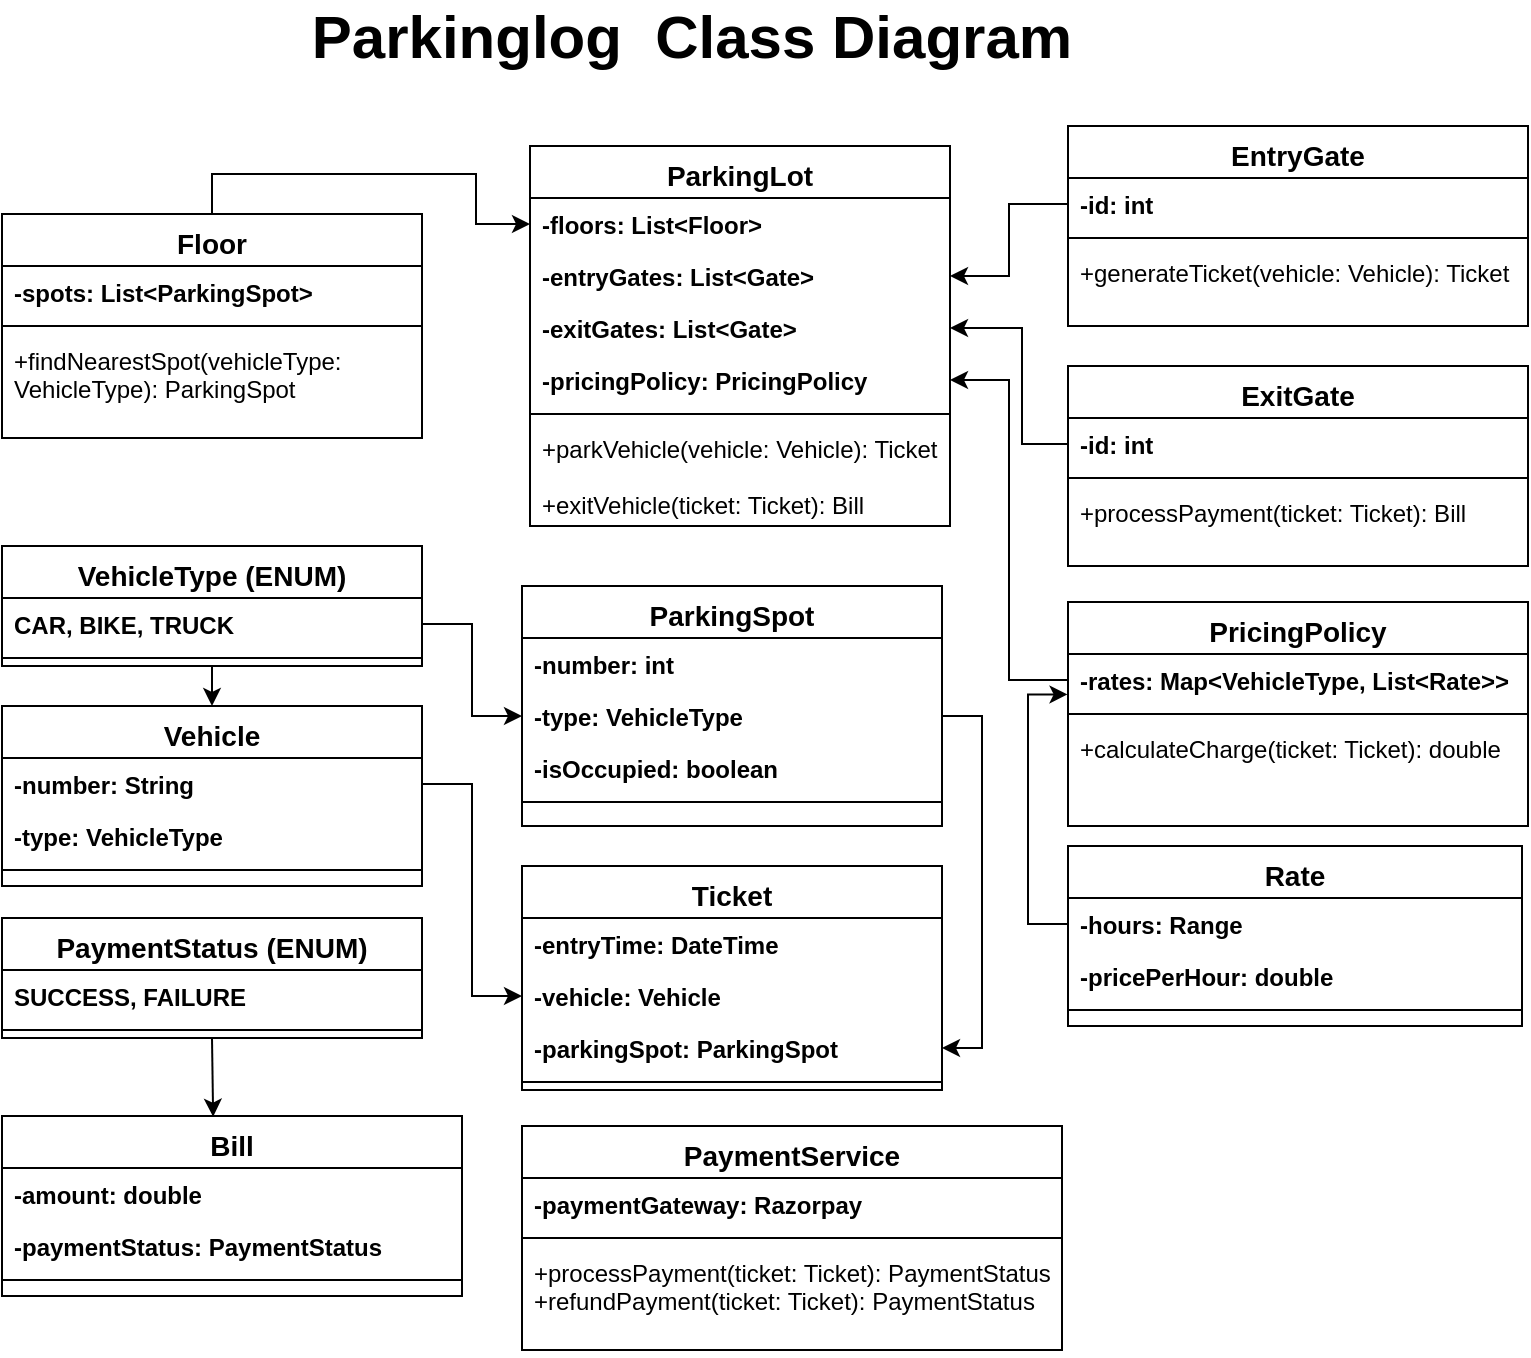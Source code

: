<mxfile version="24.7.6">
  <diagram id="C5RBs43oDa-KdzZeNtuy" name="Page-1">
    <mxGraphModel dx="1500" dy="796" grid="1" gridSize="10" guides="1" tooltips="1" connect="1" arrows="1" fold="1" page="1" pageScale="1" pageWidth="827" pageHeight="1169" math="0" shadow="0">
      <root>
        <mxCell id="WIyWlLk6GJQsqaUBKTNV-0" />
        <mxCell id="WIyWlLk6GJQsqaUBKTNV-1" parent="WIyWlLk6GJQsqaUBKTNV-0" />
        <mxCell id="zkfFHV4jXpPFQw0GAbJ--0" value="ParkingLot" style="swimlane;fontStyle=1;align=center;verticalAlign=top;childLayout=stackLayout;horizontal=1;startSize=26;horizontalStack=0;resizeParent=1;resizeLast=0;collapsible=1;marginBottom=0;rounded=0;shadow=0;strokeWidth=1;fontSize=14;" parent="WIyWlLk6GJQsqaUBKTNV-1" vertex="1">
          <mxGeometry x="294" y="100" width="210" height="190" as="geometry">
            <mxRectangle x="230" y="140" width="160" height="26" as="alternateBounds" />
          </mxGeometry>
        </mxCell>
        <mxCell id="zkfFHV4jXpPFQw0GAbJ--1" value="-floors: List&lt;Floor&gt; " style="text;align=left;verticalAlign=top;spacingLeft=4;spacingRight=4;overflow=hidden;rotatable=0;points=[[0,0.5],[1,0.5]];portConstraint=eastwest;fontStyle=1" parent="zkfFHV4jXpPFQw0GAbJ--0" vertex="1">
          <mxGeometry y="26" width="210" height="26" as="geometry" />
        </mxCell>
        <mxCell id="zkfFHV4jXpPFQw0GAbJ--2" value="-entryGates: List&lt;Gate&gt;" style="text;align=left;verticalAlign=top;spacingLeft=4;spacingRight=4;overflow=hidden;rotatable=0;points=[[0,0.5],[1,0.5]];portConstraint=eastwest;rounded=0;shadow=0;html=0;fontStyle=1" parent="zkfFHV4jXpPFQw0GAbJ--0" vertex="1">
          <mxGeometry y="52" width="210" height="26" as="geometry" />
        </mxCell>
        <mxCell id="zkfFHV4jXpPFQw0GAbJ--3" value="-exitGates: List&lt;Gate&gt;  " style="text;align=left;verticalAlign=top;spacingLeft=4;spacingRight=4;overflow=hidden;rotatable=0;points=[[0,0.5],[1,0.5]];portConstraint=eastwest;rounded=0;shadow=0;html=0;fontStyle=1" parent="zkfFHV4jXpPFQw0GAbJ--0" vertex="1">
          <mxGeometry y="78" width="210" height="26" as="geometry" />
        </mxCell>
        <mxCell id="4GC-tnCzy-OKuHNRi4nL-4" value="-pricingPolicy: PricingPolicy " style="text;align=left;verticalAlign=top;spacingLeft=4;spacingRight=4;overflow=hidden;rotatable=0;points=[[0,0.5],[1,0.5]];portConstraint=eastwest;rounded=0;shadow=0;html=0;fontStyle=1" vertex="1" parent="zkfFHV4jXpPFQw0GAbJ--0">
          <mxGeometry y="104" width="210" height="26" as="geometry" />
        </mxCell>
        <mxCell id="zkfFHV4jXpPFQw0GAbJ--4" value="" style="line;html=1;strokeWidth=1;align=left;verticalAlign=middle;spacingTop=-1;spacingLeft=3;spacingRight=3;rotatable=0;labelPosition=right;points=[];portConstraint=eastwest;" parent="zkfFHV4jXpPFQw0GAbJ--0" vertex="1">
          <mxGeometry y="130" width="210" height="8" as="geometry" />
        </mxCell>
        <mxCell id="zkfFHV4jXpPFQw0GAbJ--5" value="+parkVehicle(vehicle: Vehicle): Ticket&#xa;&#xa;+exitVehicle(ticket: Ticket): Bill" style="text;align=left;verticalAlign=top;spacingLeft=4;spacingRight=4;overflow=hidden;rotatable=0;points=[[0,0.5],[1,0.5]];portConstraint=eastwest;" parent="zkfFHV4jXpPFQw0GAbJ--0" vertex="1">
          <mxGeometry y="138" width="210" height="52" as="geometry" />
        </mxCell>
        <mxCell id="4GC-tnCzy-OKuHNRi4nL-61" style="edgeStyle=orthogonalEdgeStyle;rounded=0;orthogonalLoop=1;jettySize=auto;html=1;exitX=0.5;exitY=0;exitDx=0;exitDy=0;entryX=0;entryY=0.5;entryDx=0;entryDy=0;" edge="1" parent="WIyWlLk6GJQsqaUBKTNV-1" source="4GC-tnCzy-OKuHNRi4nL-5" target="zkfFHV4jXpPFQw0GAbJ--1">
          <mxGeometry relative="1" as="geometry" />
        </mxCell>
        <mxCell id="4GC-tnCzy-OKuHNRi4nL-5" value="Floor" style="swimlane;fontStyle=1;align=center;verticalAlign=top;childLayout=stackLayout;horizontal=1;startSize=26;horizontalStack=0;resizeParent=1;resizeLast=0;collapsible=1;marginBottom=0;rounded=0;shadow=0;strokeWidth=1;fontSize=14;" vertex="1" parent="WIyWlLk6GJQsqaUBKTNV-1">
          <mxGeometry x="30" y="134" width="210" height="112" as="geometry">
            <mxRectangle x="230" y="140" width="160" height="26" as="alternateBounds" />
          </mxGeometry>
        </mxCell>
        <mxCell id="4GC-tnCzy-OKuHNRi4nL-6" value="-spots: List&lt;ParkingSpot&gt;  &#xa;" style="text;align=left;verticalAlign=top;spacingLeft=4;spacingRight=4;overflow=hidden;rotatable=0;points=[[0,0.5],[1,0.5]];portConstraint=eastwest;fontStyle=1" vertex="1" parent="4GC-tnCzy-OKuHNRi4nL-5">
          <mxGeometry y="26" width="210" height="26" as="geometry" />
        </mxCell>
        <mxCell id="4GC-tnCzy-OKuHNRi4nL-10" value="" style="line;html=1;strokeWidth=1;align=left;verticalAlign=middle;spacingTop=-1;spacingLeft=3;spacingRight=3;rotatable=0;labelPosition=right;points=[];portConstraint=eastwest;" vertex="1" parent="4GC-tnCzy-OKuHNRi4nL-5">
          <mxGeometry y="52" width="210" height="8" as="geometry" />
        </mxCell>
        <mxCell id="4GC-tnCzy-OKuHNRi4nL-11" value="+findNearestSpot(vehicleType: &#xa;VehicleType): ParkingSpot" style="text;align=left;verticalAlign=top;spacingLeft=4;spacingRight=4;overflow=hidden;rotatable=0;points=[[0,0.5],[1,0.5]];portConstraint=eastwest;" vertex="1" parent="4GC-tnCzy-OKuHNRi4nL-5">
          <mxGeometry y="60" width="210" height="52" as="geometry" />
        </mxCell>
        <mxCell id="4GC-tnCzy-OKuHNRi4nL-12" value="ParkingSpot" style="swimlane;fontStyle=1;align=center;verticalAlign=top;childLayout=stackLayout;horizontal=1;startSize=26;horizontalStack=0;resizeParent=1;resizeLast=0;collapsible=1;marginBottom=0;rounded=0;shadow=0;strokeWidth=1;fontSize=14;" vertex="1" parent="WIyWlLk6GJQsqaUBKTNV-1">
          <mxGeometry x="290" y="320" width="210" height="120" as="geometry">
            <mxRectangle x="230" y="140" width="160" height="26" as="alternateBounds" />
          </mxGeometry>
        </mxCell>
        <mxCell id="4GC-tnCzy-OKuHNRi4nL-13" value="-number: int" style="text;align=left;verticalAlign=top;spacingLeft=4;spacingRight=4;overflow=hidden;rotatable=0;points=[[0,0.5],[1,0.5]];portConstraint=eastwest;fontStyle=1" vertex="1" parent="4GC-tnCzy-OKuHNRi4nL-12">
          <mxGeometry y="26" width="210" height="26" as="geometry" />
        </mxCell>
        <mxCell id="4GC-tnCzy-OKuHNRi4nL-14" value="-type: VehicleType" style="text;align=left;verticalAlign=top;spacingLeft=4;spacingRight=4;overflow=hidden;rotatable=0;points=[[0,0.5],[1,0.5]];portConstraint=eastwest;rounded=0;shadow=0;html=0;fontStyle=1" vertex="1" parent="4GC-tnCzy-OKuHNRi4nL-12">
          <mxGeometry y="52" width="210" height="26" as="geometry" />
        </mxCell>
        <mxCell id="4GC-tnCzy-OKuHNRi4nL-15" value="-isOccupied: boolean" style="text;align=left;verticalAlign=top;spacingLeft=4;spacingRight=4;overflow=hidden;rotatable=0;points=[[0,0.5],[1,0.5]];portConstraint=eastwest;rounded=0;shadow=0;html=0;fontStyle=1" vertex="1" parent="4GC-tnCzy-OKuHNRi4nL-12">
          <mxGeometry y="78" width="210" height="26" as="geometry" />
        </mxCell>
        <mxCell id="4GC-tnCzy-OKuHNRi4nL-17" value="" style="line;html=1;strokeWidth=1;align=left;verticalAlign=middle;spacingTop=-1;spacingLeft=3;spacingRight=3;rotatable=0;labelPosition=right;points=[];portConstraint=eastwest;" vertex="1" parent="4GC-tnCzy-OKuHNRi4nL-12">
          <mxGeometry y="104" width="210" height="8" as="geometry" />
        </mxCell>
        <mxCell id="4GC-tnCzy-OKuHNRi4nL-19" value="EntryGate" style="swimlane;fontStyle=1;align=center;verticalAlign=top;childLayout=stackLayout;horizontal=1;startSize=26;horizontalStack=0;resizeParent=1;resizeLast=0;collapsible=1;marginBottom=0;rounded=0;shadow=0;strokeWidth=1;fontSize=14;" vertex="1" parent="WIyWlLk6GJQsqaUBKTNV-1">
          <mxGeometry x="563" y="90" width="230" height="100" as="geometry">
            <mxRectangle x="230" y="140" width="160" height="26" as="alternateBounds" />
          </mxGeometry>
        </mxCell>
        <mxCell id="4GC-tnCzy-OKuHNRi4nL-20" value="-id: int  &#xa;" style="text;align=left;verticalAlign=top;spacingLeft=4;spacingRight=4;overflow=hidden;rotatable=0;points=[[0,0.5],[1,0.5]];portConstraint=eastwest;fontStyle=1" vertex="1" parent="4GC-tnCzy-OKuHNRi4nL-19">
          <mxGeometry y="26" width="230" height="26" as="geometry" />
        </mxCell>
        <mxCell id="4GC-tnCzy-OKuHNRi4nL-21" value="" style="line;html=1;strokeWidth=1;align=left;verticalAlign=middle;spacingTop=-1;spacingLeft=3;spacingRight=3;rotatable=0;labelPosition=right;points=[];portConstraint=eastwest;" vertex="1" parent="4GC-tnCzy-OKuHNRi4nL-19">
          <mxGeometry y="52" width="230" height="8" as="geometry" />
        </mxCell>
        <mxCell id="4GC-tnCzy-OKuHNRi4nL-22" value="+generateTicket(vehicle: Vehicle): Ticket" style="text;align=left;verticalAlign=top;spacingLeft=4;spacingRight=4;overflow=hidden;rotatable=0;points=[[0,0.5],[1,0.5]];portConstraint=eastwest;" vertex="1" parent="4GC-tnCzy-OKuHNRi4nL-19">
          <mxGeometry y="60" width="230" height="40" as="geometry" />
        </mxCell>
        <mxCell id="4GC-tnCzy-OKuHNRi4nL-23" value="ExitGate" style="swimlane;fontStyle=1;align=center;verticalAlign=top;childLayout=stackLayout;horizontal=1;startSize=26;horizontalStack=0;resizeParent=1;resizeLast=0;collapsible=1;marginBottom=0;rounded=0;shadow=0;strokeWidth=1;fontSize=14;" vertex="1" parent="WIyWlLk6GJQsqaUBKTNV-1">
          <mxGeometry x="563" y="210" width="230" height="100" as="geometry">
            <mxRectangle x="230" y="140" width="160" height="26" as="alternateBounds" />
          </mxGeometry>
        </mxCell>
        <mxCell id="4GC-tnCzy-OKuHNRi4nL-24" value="-id: int  &#xa;" style="text;align=left;verticalAlign=top;spacingLeft=4;spacingRight=4;overflow=hidden;rotatable=0;points=[[0,0.5],[1,0.5]];portConstraint=eastwest;fontStyle=1" vertex="1" parent="4GC-tnCzy-OKuHNRi4nL-23">
          <mxGeometry y="26" width="230" height="26" as="geometry" />
        </mxCell>
        <mxCell id="4GC-tnCzy-OKuHNRi4nL-25" value="" style="line;html=1;strokeWidth=1;align=left;verticalAlign=middle;spacingTop=-1;spacingLeft=3;spacingRight=3;rotatable=0;labelPosition=right;points=[];portConstraint=eastwest;" vertex="1" parent="4GC-tnCzy-OKuHNRi4nL-23">
          <mxGeometry y="52" width="230" height="8" as="geometry" />
        </mxCell>
        <mxCell id="4GC-tnCzy-OKuHNRi4nL-26" value="+processPayment(ticket: Ticket): Bill " style="text;align=left;verticalAlign=top;spacingLeft=4;spacingRight=4;overflow=hidden;rotatable=0;points=[[0,0.5],[1,0.5]];portConstraint=eastwest;" vertex="1" parent="4GC-tnCzy-OKuHNRi4nL-23">
          <mxGeometry y="60" width="230" height="40" as="geometry" />
        </mxCell>
        <mxCell id="4GC-tnCzy-OKuHNRi4nL-27" value="Vehicle" style="swimlane;fontStyle=1;align=center;verticalAlign=top;childLayout=stackLayout;horizontal=1;startSize=26;horizontalStack=0;resizeParent=1;resizeLast=0;collapsible=1;marginBottom=0;rounded=0;shadow=0;strokeWidth=1;fontSize=14;" vertex="1" parent="WIyWlLk6GJQsqaUBKTNV-1">
          <mxGeometry x="30" y="380" width="210" height="90" as="geometry">
            <mxRectangle x="230" y="140" width="160" height="26" as="alternateBounds" />
          </mxGeometry>
        </mxCell>
        <mxCell id="4GC-tnCzy-OKuHNRi4nL-28" value="-number: String  &#xa;" style="text;align=left;verticalAlign=top;spacingLeft=4;spacingRight=4;overflow=hidden;rotatable=0;points=[[0,0.5],[1,0.5]];portConstraint=eastwest;fontStyle=1" vertex="1" parent="4GC-tnCzy-OKuHNRi4nL-27">
          <mxGeometry y="26" width="210" height="26" as="geometry" />
        </mxCell>
        <mxCell id="4GC-tnCzy-OKuHNRi4nL-31" value="-type: VehicleType &#xa;" style="text;align=left;verticalAlign=top;spacingLeft=4;spacingRight=4;overflow=hidden;rotatable=0;points=[[0,0.5],[1,0.5]];portConstraint=eastwest;fontStyle=1" vertex="1" parent="4GC-tnCzy-OKuHNRi4nL-27">
          <mxGeometry y="52" width="210" height="26" as="geometry" />
        </mxCell>
        <mxCell id="4GC-tnCzy-OKuHNRi4nL-29" value="" style="line;html=1;strokeWidth=1;align=left;verticalAlign=middle;spacingTop=-1;spacingLeft=3;spacingRight=3;rotatable=0;labelPosition=right;points=[];portConstraint=eastwest;" vertex="1" parent="4GC-tnCzy-OKuHNRi4nL-27">
          <mxGeometry y="78" width="210" height="8" as="geometry" />
        </mxCell>
        <mxCell id="4GC-tnCzy-OKuHNRi4nL-32" value="Ticket" style="swimlane;fontStyle=1;align=center;verticalAlign=top;childLayout=stackLayout;horizontal=1;startSize=26;horizontalStack=0;resizeParent=1;resizeLast=0;collapsible=1;marginBottom=0;rounded=0;shadow=0;strokeWidth=1;fontSize=14;" vertex="1" parent="WIyWlLk6GJQsqaUBKTNV-1">
          <mxGeometry x="290" y="460" width="210" height="112" as="geometry">
            <mxRectangle x="230" y="140" width="160" height="26" as="alternateBounds" />
          </mxGeometry>
        </mxCell>
        <mxCell id="4GC-tnCzy-OKuHNRi4nL-33" value="-entryTime: DateTime&#xa;" style="text;align=left;verticalAlign=top;spacingLeft=4;spacingRight=4;overflow=hidden;rotatable=0;points=[[0,0.5],[1,0.5]];portConstraint=eastwest;fontStyle=1" vertex="1" parent="4GC-tnCzy-OKuHNRi4nL-32">
          <mxGeometry y="26" width="210" height="26" as="geometry" />
        </mxCell>
        <mxCell id="4GC-tnCzy-OKuHNRi4nL-34" value="-vehicle: Vehicle  &#xa;" style="text;align=left;verticalAlign=top;spacingLeft=4;spacingRight=4;overflow=hidden;rotatable=0;points=[[0,0.5],[1,0.5]];portConstraint=eastwest;fontStyle=1" vertex="1" parent="4GC-tnCzy-OKuHNRi4nL-32">
          <mxGeometry y="52" width="210" height="26" as="geometry" />
        </mxCell>
        <mxCell id="4GC-tnCzy-OKuHNRi4nL-36" value="-parkingSpot: ParkingSpot&#xa;" style="text;align=left;verticalAlign=top;spacingLeft=4;spacingRight=4;overflow=hidden;rotatable=0;points=[[0,0.5],[1,0.5]];portConstraint=eastwest;fontStyle=1" vertex="1" parent="4GC-tnCzy-OKuHNRi4nL-32">
          <mxGeometry y="78" width="210" height="26" as="geometry" />
        </mxCell>
        <mxCell id="4GC-tnCzy-OKuHNRi4nL-35" value="" style="line;html=1;strokeWidth=1;align=left;verticalAlign=middle;spacingTop=-1;spacingLeft=3;spacingRight=3;rotatable=0;labelPosition=right;points=[];portConstraint=eastwest;" vertex="1" parent="4GC-tnCzy-OKuHNRi4nL-32">
          <mxGeometry y="104" width="210" height="8" as="geometry" />
        </mxCell>
        <mxCell id="4GC-tnCzy-OKuHNRi4nL-37" value="Bill" style="swimlane;fontStyle=1;align=center;verticalAlign=top;childLayout=stackLayout;horizontal=1;startSize=26;horizontalStack=0;resizeParent=1;resizeLast=0;collapsible=1;marginBottom=0;rounded=0;shadow=0;strokeWidth=1;fontSize=14;" vertex="1" parent="WIyWlLk6GJQsqaUBKTNV-1">
          <mxGeometry x="30" y="585" width="230" height="90" as="geometry">
            <mxRectangle x="230" y="140" width="160" height="26" as="alternateBounds" />
          </mxGeometry>
        </mxCell>
        <mxCell id="4GC-tnCzy-OKuHNRi4nL-38" value="-amount: double   &#xa;" style="text;align=left;verticalAlign=top;spacingLeft=4;spacingRight=4;overflow=hidden;rotatable=0;points=[[0,0.5],[1,0.5]];portConstraint=eastwest;fontStyle=1" vertex="1" parent="4GC-tnCzy-OKuHNRi4nL-37">
          <mxGeometry y="26" width="230" height="26" as="geometry" />
        </mxCell>
        <mxCell id="4GC-tnCzy-OKuHNRi4nL-39" value="-paymentStatus: PaymentStatus &#xa;" style="text;align=left;verticalAlign=top;spacingLeft=4;spacingRight=4;overflow=hidden;rotatable=0;points=[[0,0.5],[1,0.5]];portConstraint=eastwest;fontStyle=1" vertex="1" parent="4GC-tnCzy-OKuHNRi4nL-37">
          <mxGeometry y="52" width="230" height="26" as="geometry" />
        </mxCell>
        <mxCell id="4GC-tnCzy-OKuHNRi4nL-40" value="" style="line;html=1;strokeWidth=1;align=left;verticalAlign=middle;spacingTop=-1;spacingLeft=3;spacingRight=3;rotatable=0;labelPosition=right;points=[];portConstraint=eastwest;" vertex="1" parent="4GC-tnCzy-OKuHNRi4nL-37">
          <mxGeometry y="78" width="230" height="8" as="geometry" />
        </mxCell>
        <mxCell id="4GC-tnCzy-OKuHNRi4nL-41" value="PricingPolicy" style="swimlane;fontStyle=1;align=center;verticalAlign=top;childLayout=stackLayout;horizontal=1;startSize=26;horizontalStack=0;resizeParent=1;resizeLast=0;collapsible=1;marginBottom=0;rounded=0;shadow=0;strokeWidth=1;fontSize=14;" vertex="1" parent="WIyWlLk6GJQsqaUBKTNV-1">
          <mxGeometry x="563" y="328" width="230" height="112" as="geometry">
            <mxRectangle x="230" y="140" width="160" height="26" as="alternateBounds" />
          </mxGeometry>
        </mxCell>
        <mxCell id="4GC-tnCzy-OKuHNRi4nL-42" value="-rates: Map&lt;VehicleType, List&lt;Rate&gt;&gt;&#xa;" style="text;align=left;verticalAlign=top;spacingLeft=4;spacingRight=4;overflow=hidden;rotatable=0;points=[[0,0.5],[1,0.5]];portConstraint=eastwest;fontStyle=1" vertex="1" parent="4GC-tnCzy-OKuHNRi4nL-41">
          <mxGeometry y="26" width="230" height="26" as="geometry" />
        </mxCell>
        <mxCell id="4GC-tnCzy-OKuHNRi4nL-43" value="" style="line;html=1;strokeWidth=1;align=left;verticalAlign=middle;spacingTop=-1;spacingLeft=3;spacingRight=3;rotatable=0;labelPosition=right;points=[];portConstraint=eastwest;" vertex="1" parent="4GC-tnCzy-OKuHNRi4nL-41">
          <mxGeometry y="52" width="230" height="8" as="geometry" />
        </mxCell>
        <mxCell id="4GC-tnCzy-OKuHNRi4nL-44" value="+calculateCharge(ticket: Ticket): double " style="text;align=left;verticalAlign=top;spacingLeft=4;spacingRight=4;overflow=hidden;rotatable=0;points=[[0,0.5],[1,0.5]];portConstraint=eastwest;" vertex="1" parent="4GC-tnCzy-OKuHNRi4nL-41">
          <mxGeometry y="60" width="230" height="52" as="geometry" />
        </mxCell>
        <mxCell id="4GC-tnCzy-OKuHNRi4nL-45" value="Rate" style="swimlane;fontStyle=1;align=center;verticalAlign=top;childLayout=stackLayout;horizontal=1;startSize=26;horizontalStack=0;resizeParent=1;resizeLast=0;collapsible=1;marginBottom=0;rounded=0;shadow=0;strokeWidth=1;fontSize=14;" vertex="1" parent="WIyWlLk6GJQsqaUBKTNV-1">
          <mxGeometry x="563" y="450" width="227" height="90" as="geometry">
            <mxRectangle x="230" y="140" width="160" height="26" as="alternateBounds" />
          </mxGeometry>
        </mxCell>
        <mxCell id="4GC-tnCzy-OKuHNRi4nL-46" value="-hours: Range     &#xa;" style="text;align=left;verticalAlign=top;spacingLeft=4;spacingRight=4;overflow=hidden;rotatable=0;points=[[0,0.5],[1,0.5]];portConstraint=eastwest;fontStyle=1" vertex="1" parent="4GC-tnCzy-OKuHNRi4nL-45">
          <mxGeometry y="26" width="227" height="26" as="geometry" />
        </mxCell>
        <mxCell id="4GC-tnCzy-OKuHNRi4nL-47" value="-pricePerHour: double&#xa;" style="text;align=left;verticalAlign=top;spacingLeft=4;spacingRight=4;overflow=hidden;rotatable=0;points=[[0,0.5],[1,0.5]];portConstraint=eastwest;fontStyle=1" vertex="1" parent="4GC-tnCzy-OKuHNRi4nL-45">
          <mxGeometry y="52" width="227" height="26" as="geometry" />
        </mxCell>
        <mxCell id="4GC-tnCzy-OKuHNRi4nL-48" value="" style="line;html=1;strokeWidth=1;align=left;verticalAlign=middle;spacingTop=-1;spacingLeft=3;spacingRight=3;rotatable=0;labelPosition=right;points=[];portConstraint=eastwest;" vertex="1" parent="4GC-tnCzy-OKuHNRi4nL-45">
          <mxGeometry y="78" width="227" height="8" as="geometry" />
        </mxCell>
        <mxCell id="4GC-tnCzy-OKuHNRi4nL-66" style="edgeStyle=orthogonalEdgeStyle;rounded=0;orthogonalLoop=1;jettySize=auto;html=1;exitX=0.5;exitY=1;exitDx=0;exitDy=0;entryX=0.5;entryY=0;entryDx=0;entryDy=0;" edge="1" parent="WIyWlLk6GJQsqaUBKTNV-1" source="4GC-tnCzy-OKuHNRi4nL-49" target="4GC-tnCzy-OKuHNRi4nL-27">
          <mxGeometry relative="1" as="geometry" />
        </mxCell>
        <mxCell id="4GC-tnCzy-OKuHNRi4nL-49" value="VehicleType (ENUM)" style="swimlane;fontStyle=1;align=center;verticalAlign=top;childLayout=stackLayout;horizontal=1;startSize=26;horizontalStack=0;resizeParent=1;resizeLast=0;collapsible=1;marginBottom=0;rounded=0;shadow=0;strokeWidth=1;fontSize=14;" vertex="1" parent="WIyWlLk6GJQsqaUBKTNV-1">
          <mxGeometry x="30" y="300" width="210" height="60" as="geometry">
            <mxRectangle x="230" y="140" width="160" height="26" as="alternateBounds" />
          </mxGeometry>
        </mxCell>
        <mxCell id="4GC-tnCzy-OKuHNRi4nL-50" value="CAR, BIKE, TRUCK &#xa;" style="text;align=left;verticalAlign=top;spacingLeft=4;spacingRight=4;overflow=hidden;rotatable=0;points=[[0,0.5],[1,0.5]];portConstraint=eastwest;fontStyle=1" vertex="1" parent="4GC-tnCzy-OKuHNRi4nL-49">
          <mxGeometry y="26" width="210" height="26" as="geometry" />
        </mxCell>
        <mxCell id="4GC-tnCzy-OKuHNRi4nL-52" value="" style="line;html=1;strokeWidth=1;align=left;verticalAlign=middle;spacingTop=-1;spacingLeft=3;spacingRight=3;rotatable=0;labelPosition=right;points=[];portConstraint=eastwest;" vertex="1" parent="4GC-tnCzy-OKuHNRi4nL-49">
          <mxGeometry y="52" width="210" height="8" as="geometry" />
        </mxCell>
        <mxCell id="4GC-tnCzy-OKuHNRi4nL-54" value="PaymentService" style="swimlane;fontStyle=1;align=center;verticalAlign=top;childLayout=stackLayout;horizontal=1;startSize=26;horizontalStack=0;resizeParent=1;resizeLast=0;collapsible=1;marginBottom=0;rounded=0;shadow=0;strokeWidth=1;fontSize=14;" vertex="1" parent="WIyWlLk6GJQsqaUBKTNV-1">
          <mxGeometry x="290" y="590" width="270" height="112" as="geometry">
            <mxRectangle x="230" y="140" width="160" height="26" as="alternateBounds" />
          </mxGeometry>
        </mxCell>
        <mxCell id="4GC-tnCzy-OKuHNRi4nL-55" value="-paymentGateway: Razorpay  " style="text;align=left;verticalAlign=top;spacingLeft=4;spacingRight=4;overflow=hidden;rotatable=0;points=[[0,0.5],[1,0.5]];portConstraint=eastwest;fontStyle=1" vertex="1" parent="4GC-tnCzy-OKuHNRi4nL-54">
          <mxGeometry y="26" width="270" height="26" as="geometry" />
        </mxCell>
        <mxCell id="4GC-tnCzy-OKuHNRi4nL-56" value="" style="line;html=1;strokeWidth=1;align=left;verticalAlign=middle;spacingTop=-1;spacingLeft=3;spacingRight=3;rotatable=0;labelPosition=right;points=[];portConstraint=eastwest;" vertex="1" parent="4GC-tnCzy-OKuHNRi4nL-54">
          <mxGeometry y="52" width="270" height="8" as="geometry" />
        </mxCell>
        <mxCell id="4GC-tnCzy-OKuHNRi4nL-57" value="+processPayment(ticket: Ticket): PaymentStatus&#xa;+refundPayment(ticket: Ticket): PaymentStatus " style="text;align=left;verticalAlign=top;spacingLeft=4;spacingRight=4;overflow=hidden;rotatable=0;points=[[0,0.5],[1,0.5]];portConstraint=eastwest;" vertex="1" parent="4GC-tnCzy-OKuHNRi4nL-54">
          <mxGeometry y="60" width="270" height="52" as="geometry" />
        </mxCell>
        <mxCell id="4GC-tnCzy-OKuHNRi4nL-58" value="PaymentStatus (ENUM)" style="swimlane;fontStyle=1;align=center;verticalAlign=top;childLayout=stackLayout;horizontal=1;startSize=26;horizontalStack=0;resizeParent=1;resizeLast=0;collapsible=1;marginBottom=0;rounded=0;shadow=0;strokeWidth=1;fontSize=14;" vertex="1" parent="WIyWlLk6GJQsqaUBKTNV-1">
          <mxGeometry x="30" y="486" width="210" height="60" as="geometry">
            <mxRectangle x="230" y="140" width="160" height="26" as="alternateBounds" />
          </mxGeometry>
        </mxCell>
        <mxCell id="4GC-tnCzy-OKuHNRi4nL-59" value="SUCCESS, FAILURE&#xa;" style="text;align=left;verticalAlign=top;spacingLeft=4;spacingRight=4;overflow=hidden;rotatable=0;points=[[0,0.5],[1,0.5]];portConstraint=eastwest;fontStyle=1" vertex="1" parent="4GC-tnCzy-OKuHNRi4nL-58">
          <mxGeometry y="26" width="210" height="26" as="geometry" />
        </mxCell>
        <mxCell id="4GC-tnCzy-OKuHNRi4nL-60" value="" style="line;html=1;strokeWidth=1;align=left;verticalAlign=middle;spacingTop=-1;spacingLeft=3;spacingRight=3;rotatable=0;labelPosition=right;points=[];portConstraint=eastwest;" vertex="1" parent="4GC-tnCzy-OKuHNRi4nL-58">
          <mxGeometry y="52" width="210" height="8" as="geometry" />
        </mxCell>
        <mxCell id="4GC-tnCzy-OKuHNRi4nL-63" style="edgeStyle=orthogonalEdgeStyle;rounded=0;orthogonalLoop=1;jettySize=auto;html=1;exitX=0;exitY=0.5;exitDx=0;exitDy=0;entryX=1;entryY=0.5;entryDx=0;entryDy=0;" edge="1" parent="WIyWlLk6GJQsqaUBKTNV-1" source="4GC-tnCzy-OKuHNRi4nL-20" target="zkfFHV4jXpPFQw0GAbJ--2">
          <mxGeometry relative="1" as="geometry" />
        </mxCell>
        <mxCell id="4GC-tnCzy-OKuHNRi4nL-64" style="edgeStyle=orthogonalEdgeStyle;rounded=0;orthogonalLoop=1;jettySize=auto;html=1;exitX=0;exitY=0.5;exitDx=0;exitDy=0;entryX=1;entryY=0.5;entryDx=0;entryDy=0;" edge="1" parent="WIyWlLk6GJQsqaUBKTNV-1" source="4GC-tnCzy-OKuHNRi4nL-24" target="zkfFHV4jXpPFQw0GAbJ--3">
          <mxGeometry relative="1" as="geometry">
            <Array as="points">
              <mxPoint x="540" y="249" />
              <mxPoint x="540" y="191" />
            </Array>
          </mxGeometry>
        </mxCell>
        <mxCell id="4GC-tnCzy-OKuHNRi4nL-67" style="edgeStyle=orthogonalEdgeStyle;rounded=0;orthogonalLoop=1;jettySize=auto;html=1;exitX=1;exitY=0.5;exitDx=0;exitDy=0;entryX=0;entryY=0.5;entryDx=0;entryDy=0;" edge="1" parent="WIyWlLk6GJQsqaUBKTNV-1" source="4GC-tnCzy-OKuHNRi4nL-28" target="4GC-tnCzy-OKuHNRi4nL-34">
          <mxGeometry relative="1" as="geometry" />
        </mxCell>
        <mxCell id="4GC-tnCzy-OKuHNRi4nL-68" style="edgeStyle=orthogonalEdgeStyle;rounded=0;orthogonalLoop=1;jettySize=auto;html=1;exitX=1;exitY=0.5;exitDx=0;exitDy=0;entryX=1;entryY=0.5;entryDx=0;entryDy=0;" edge="1" parent="WIyWlLk6GJQsqaUBKTNV-1" source="4GC-tnCzy-OKuHNRi4nL-14" target="4GC-tnCzy-OKuHNRi4nL-36">
          <mxGeometry relative="1" as="geometry" />
        </mxCell>
        <mxCell id="4GC-tnCzy-OKuHNRi4nL-71" style="edgeStyle=orthogonalEdgeStyle;rounded=0;orthogonalLoop=1;jettySize=auto;html=1;exitX=1;exitY=0.5;exitDx=0;exitDy=0;entryX=0;entryY=0.5;entryDx=0;entryDy=0;" edge="1" parent="WIyWlLk6GJQsqaUBKTNV-1" source="4GC-tnCzy-OKuHNRi4nL-50" target="4GC-tnCzy-OKuHNRi4nL-14">
          <mxGeometry relative="1" as="geometry" />
        </mxCell>
        <mxCell id="4GC-tnCzy-OKuHNRi4nL-72" style="edgeStyle=orthogonalEdgeStyle;rounded=0;orthogonalLoop=1;jettySize=auto;html=1;exitX=0;exitY=0.5;exitDx=0;exitDy=0;entryX=1;entryY=0.5;entryDx=0;entryDy=0;" edge="1" parent="WIyWlLk6GJQsqaUBKTNV-1" source="4GC-tnCzy-OKuHNRi4nL-42" target="4GC-tnCzy-OKuHNRi4nL-4">
          <mxGeometry relative="1" as="geometry" />
        </mxCell>
        <mxCell id="4GC-tnCzy-OKuHNRi4nL-74" style="edgeStyle=orthogonalEdgeStyle;rounded=0;orthogonalLoop=1;jettySize=auto;html=1;exitX=0;exitY=0.5;exitDx=0;exitDy=0;entryX=-0.001;entryY=0.777;entryDx=0;entryDy=0;entryPerimeter=0;" edge="1" parent="WIyWlLk6GJQsqaUBKTNV-1" source="4GC-tnCzy-OKuHNRi4nL-46" target="4GC-tnCzy-OKuHNRi4nL-42">
          <mxGeometry relative="1" as="geometry" />
        </mxCell>
        <mxCell id="4GC-tnCzy-OKuHNRi4nL-77" style="edgeStyle=orthogonalEdgeStyle;rounded=0;orthogonalLoop=1;jettySize=auto;html=1;exitX=0.5;exitY=1;exitDx=0;exitDy=0;entryX=0.459;entryY=0.004;entryDx=0;entryDy=0;entryPerimeter=0;" edge="1" parent="WIyWlLk6GJQsqaUBKTNV-1" source="4GC-tnCzy-OKuHNRi4nL-58" target="4GC-tnCzy-OKuHNRi4nL-37">
          <mxGeometry relative="1" as="geometry" />
        </mxCell>
        <mxCell id="4GC-tnCzy-OKuHNRi4nL-78" value="Parkinglog&amp;nbsp; Class Diagram" style="text;html=1;align=center;verticalAlign=middle;whiteSpace=wrap;rounded=0;fontSize=30;fontStyle=1" vertex="1" parent="WIyWlLk6GJQsqaUBKTNV-1">
          <mxGeometry x="160" y="30" width="430" height="30" as="geometry" />
        </mxCell>
      </root>
    </mxGraphModel>
  </diagram>
</mxfile>
